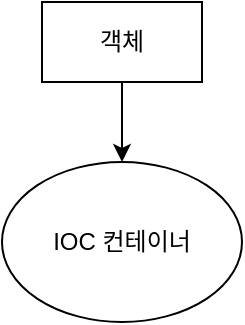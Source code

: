 <mxfile version="27.1.5">
  <diagram name="페이지-1" id="bKYwieBg9dlsIIrljAC0">
    <mxGraphModel dx="1120" dy="537" grid="1" gridSize="10" guides="1" tooltips="1" connect="1" arrows="1" fold="1" page="1" pageScale="1" pageWidth="827" pageHeight="1169" math="0" shadow="0">
      <root>
        <mxCell id="0" />
        <mxCell id="1" parent="0" />
        <mxCell id="3nhZWUzx5EvnYL2PSpFi-1" value="IOC 컨테이너" style="ellipse;whiteSpace=wrap;html=1;" vertex="1" parent="1">
          <mxGeometry x="160" y="160" width="120" height="80" as="geometry" />
        </mxCell>
        <mxCell id="3nhZWUzx5EvnYL2PSpFi-3" value="" style="edgeStyle=orthogonalEdgeStyle;rounded=0;orthogonalLoop=1;jettySize=auto;html=1;" edge="1" parent="1" source="3nhZWUzx5EvnYL2PSpFi-2" target="3nhZWUzx5EvnYL2PSpFi-1">
          <mxGeometry relative="1" as="geometry" />
        </mxCell>
        <mxCell id="3nhZWUzx5EvnYL2PSpFi-2" value="객체" style="rounded=0;whiteSpace=wrap;html=1;" vertex="1" parent="1">
          <mxGeometry x="180" y="80" width="80" height="40" as="geometry" />
        </mxCell>
      </root>
    </mxGraphModel>
  </diagram>
</mxfile>
